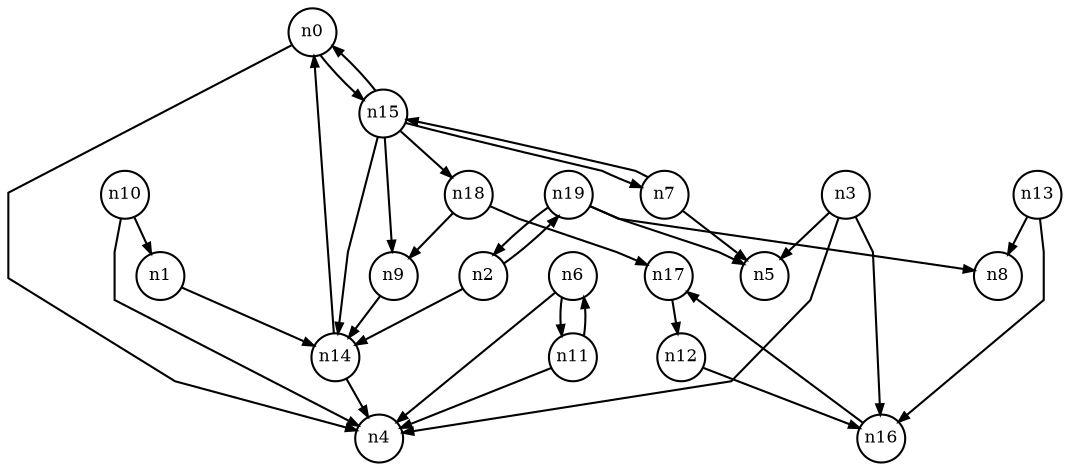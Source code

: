 digraph G{
splines=polyline;
ranksep=0.22;
nodesep=0.22;
nodesize=0.16;
fontsize=8
edge [arrowsize=0.5]
node [fontsize=8 shape=circle width=0.32 fixedsize=shape];

n0 -> n4
n0 -> n15
n15 -> n7
n15 -> n9
n15 -> n14
n15 -> n18
n15 -> n0
n14 -> n4
n14 -> n0
n1 -> n14
n2 -> n14
n2 -> n19
n3 -> n4
n3 -> n5
n3 -> n16
n16 -> n17
n6 -> n4
n6 -> n11
n7 -> n5
n7 -> n15
n9 -> n14
n10 -> n1
n10 -> n4
n11 -> n4
n11 -> n6
n12 -> n16
n13 -> n8
n13 -> n16
n18 -> n9
n18 -> n17
n17 -> n12
n19 -> n2
n19 -> n5
n19 -> n8
}
